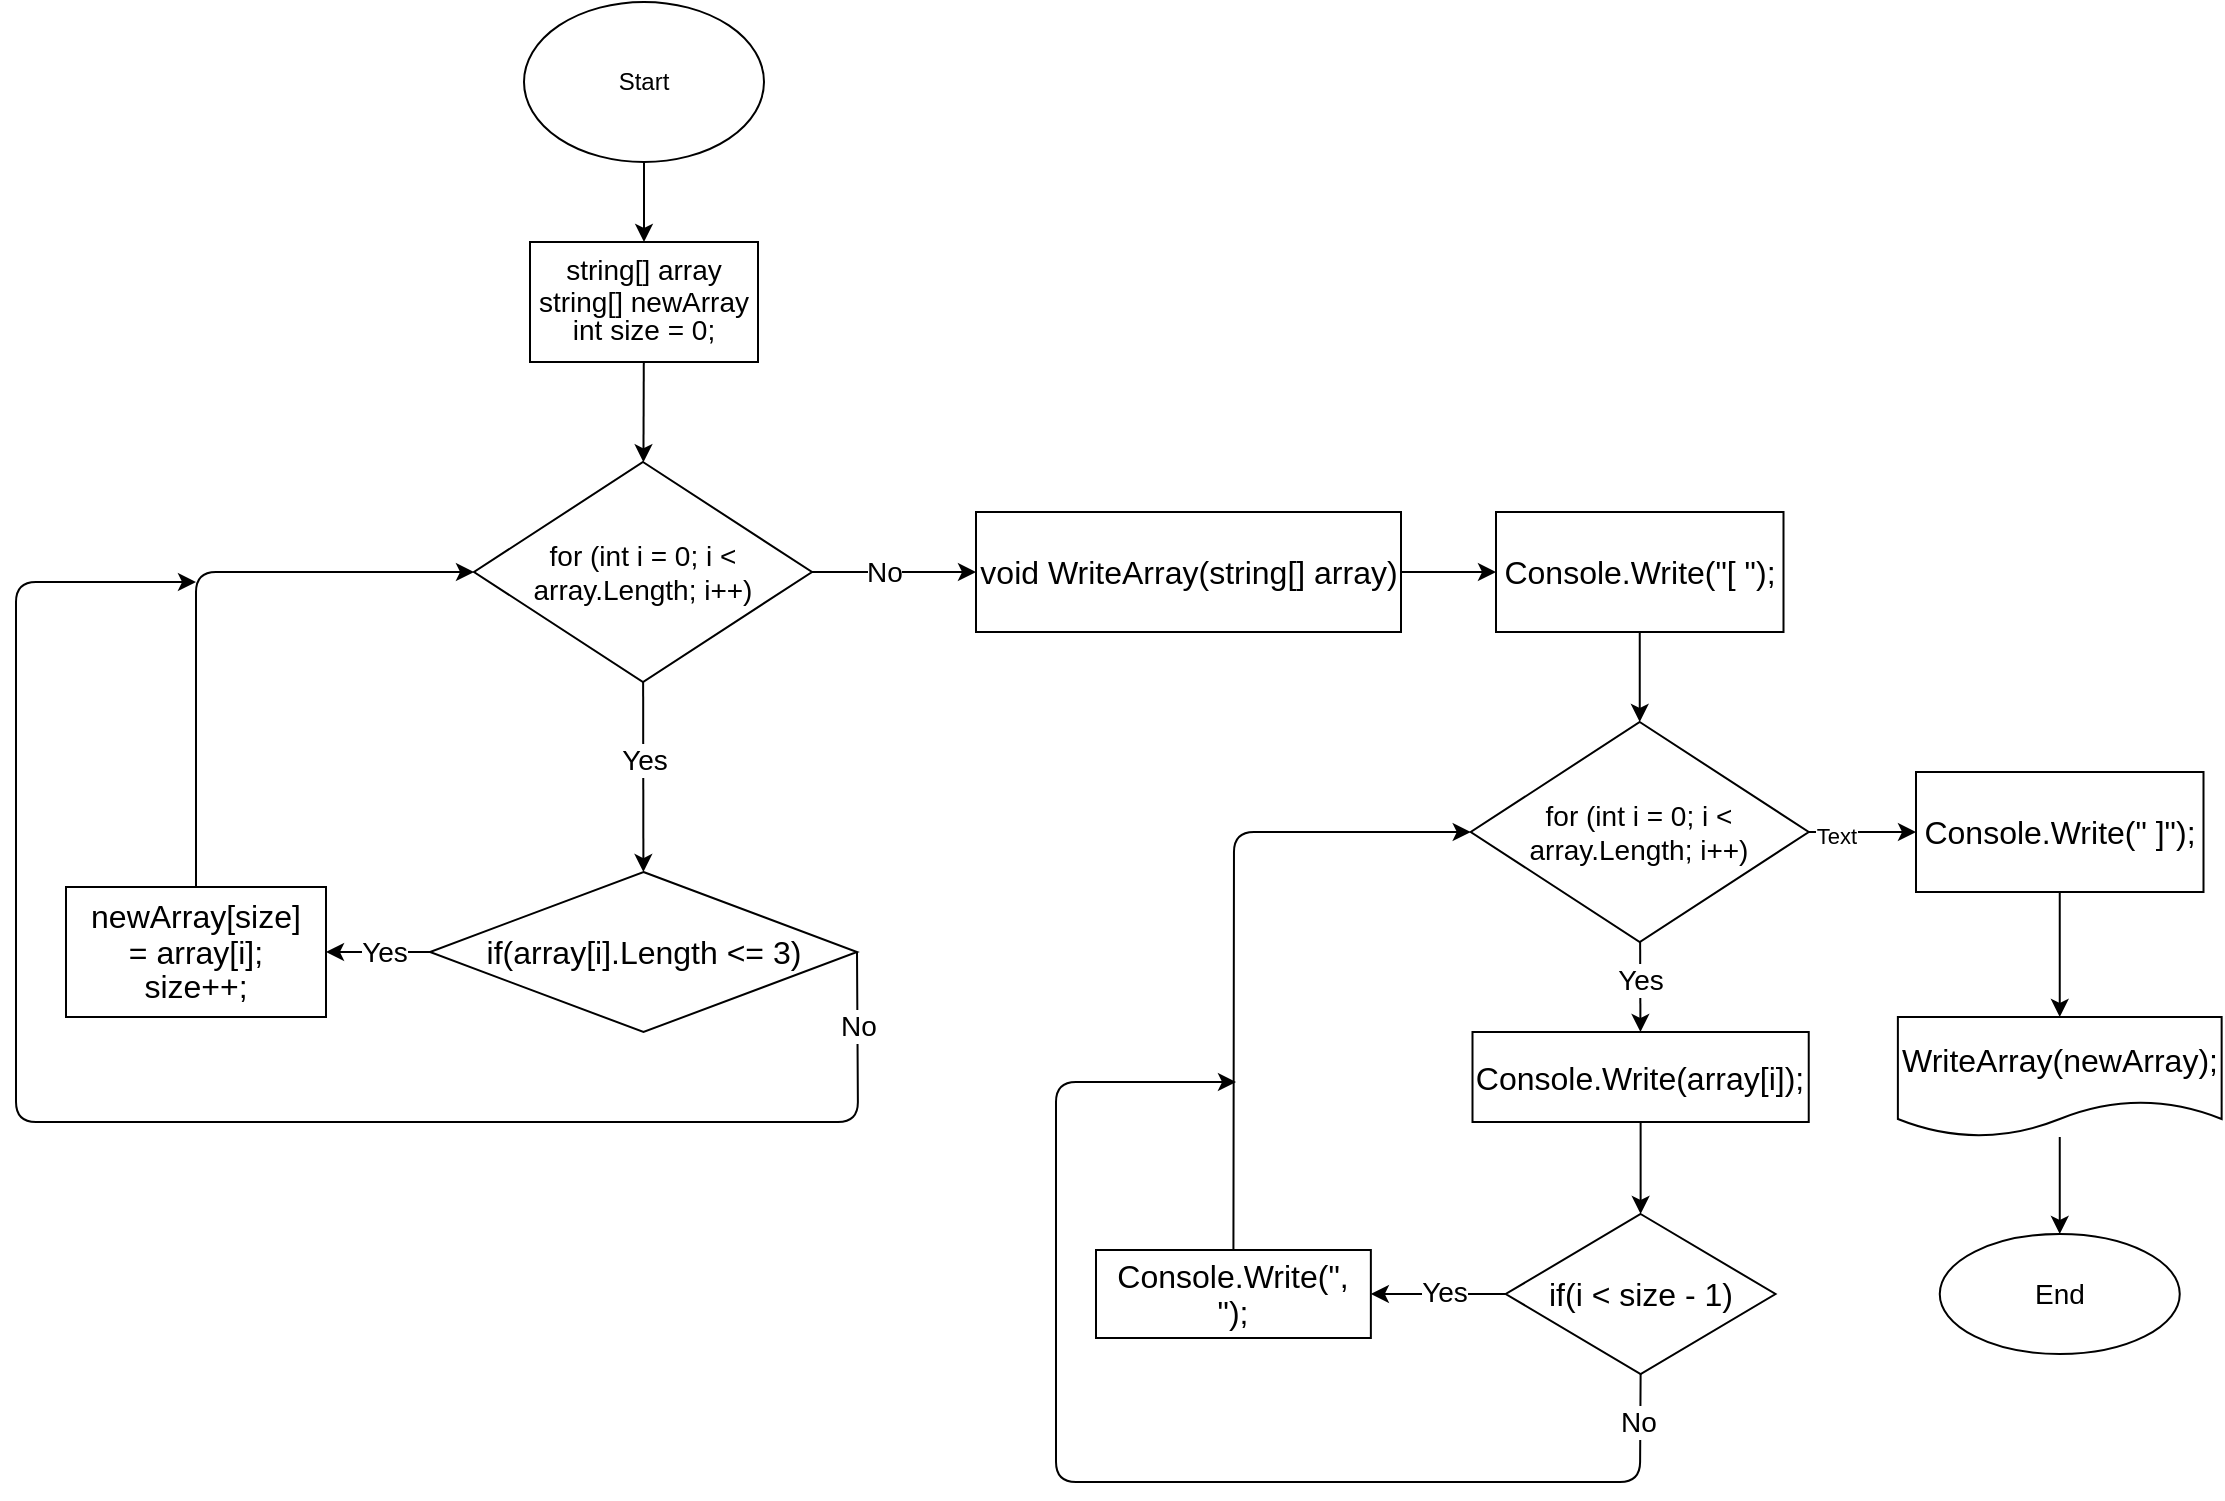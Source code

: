 <mxfile>
    <diagram id="gwNGmIrvXMTOF_ABRq2E" name="Страница 1">
        <mxGraphModel dx="471" dy="525" grid="1" gridSize="10" guides="1" tooltips="1" connect="1" arrows="1" fold="1" page="1" pageScale="1" pageWidth="827" pageHeight="1169" math="0" shadow="0">
            <root>
                <mxCell id="0"/>
                <mxCell id="1" parent="0"/>
                <mxCell id="7" value="" style="edgeStyle=none;html=1;" parent="1" source="2" target="6" edge="1">
                    <mxGeometry relative="1" as="geometry"/>
                </mxCell>
                <mxCell id="2" value="Start" style="ellipse;whiteSpace=wrap;html=1;" parent="1" vertex="1">
                    <mxGeometry x="354" y="60" width="120" height="80" as="geometry"/>
                </mxCell>
                <mxCell id="9" value="" style="edgeStyle=none;html=1;" parent="1" source="6" edge="1">
                    <mxGeometry relative="1" as="geometry">
                        <mxPoint x="413.722" y="290.127" as="targetPoint"/>
                    </mxGeometry>
                </mxCell>
                <mxCell id="6" value="&lt;span lang=&quot;EN-US&quot; style=&quot;line-height: 107% ; font-family: &amp;#34;calibri&amp;#34; , sans-serif&quot;&gt;&lt;font style=&quot;font-size: 14px&quot;&gt;string[] array&lt;br&gt;&lt;span lang=&quot;EN-US&quot; style=&quot;line-height: 107% ; font-family: &amp;#34;calibri&amp;#34; , sans-serif&quot;&gt;string[] newArray&lt;br&gt;&lt;/span&gt;int size = 0;&lt;/font&gt;&lt;br&gt;&lt;/span&gt;" style="whiteSpace=wrap;html=1;" parent="1" vertex="1">
                    <mxGeometry x="357" y="180" width="114" height="60" as="geometry"/>
                </mxCell>
                <mxCell id="14" value="" style="edgeStyle=none;html=1;fontSize=14;" parent="1" source="11" target="13" edge="1">
                    <mxGeometry relative="1" as="geometry"/>
                </mxCell>
                <mxCell id="29" value="Yes" style="edgeLabel;html=1;align=center;verticalAlign=middle;resizable=0;points=[];fontSize=14;" parent="14" vertex="1" connectable="0">
                    <mxGeometry x="-0.389" relative="1" as="geometry">
                        <mxPoint y="10" as="offset"/>
                    </mxGeometry>
                </mxCell>
                <mxCell id="28" value="" style="edgeStyle=none;html=1;fontSize=14;" parent="1" source="11" target="27" edge="1">
                    <mxGeometry relative="1" as="geometry"/>
                </mxCell>
                <mxCell id="30" value="No" style="edgeLabel;html=1;align=center;verticalAlign=middle;resizable=0;points=[];fontSize=14;" parent="28" vertex="1" connectable="0">
                    <mxGeometry x="-0.512" relative="1" as="geometry">
                        <mxPoint x="16" as="offset"/>
                    </mxGeometry>
                </mxCell>
                <mxCell id="11" value="&lt;p class=&quot;MsoNormal&quot;&gt;&lt;span lang=&quot;EN-US&quot; style=&quot;line-height: 107%&quot;&gt;&lt;font style=&quot;font-size: 14px&quot;&gt;for (int i = 0;&amp;nbsp;&lt;/font&gt;&lt;/span&gt;&lt;span style=&quot;font-size: 14px&quot;&gt;i &amp;lt; array.Length; i++)&lt;/span&gt;&lt;/p&gt;&lt;p class=&quot;MsoNormal&quot;&gt;&lt;span lang=&quot;EN-US&quot; style=&quot;font-size: 12.0pt ; line-height: 107%&quot;&gt;&lt;/span&gt;&lt;/p&gt;" style="rhombus;whiteSpace=wrap;html=1;" parent="1" vertex="1">
                    <mxGeometry x="329" y="290" width="169" height="110" as="geometry"/>
                </mxCell>
                <mxCell id="16" value="" style="edgeStyle=none;html=1;fontSize=14;" parent="1" source="13" target="15" edge="1">
                    <mxGeometry relative="1" as="geometry"/>
                </mxCell>
                <mxCell id="24" value="Yes" style="edgeLabel;html=1;align=center;verticalAlign=middle;resizable=0;points=[];fontSize=14;" parent="16" vertex="1" connectable="0">
                    <mxGeometry x="-0.5" y="1" relative="1" as="geometry">
                        <mxPoint x="-10" y="-1" as="offset"/>
                    </mxGeometry>
                </mxCell>
                <mxCell id="20" style="edgeStyle=none;html=1;exitX=1;exitY=0.5;exitDx=0;exitDy=0;fontSize=14;" parent="1" source="13" edge="1">
                    <mxGeometry relative="1" as="geometry">
                        <mxPoint x="190" y="350" as="targetPoint"/>
                        <Array as="points">
                            <mxPoint x="521" y="620"/>
                            <mxPoint x="100" y="620"/>
                            <mxPoint x="100" y="350"/>
                        </Array>
                    </mxGeometry>
                </mxCell>
                <mxCell id="26" value="No" style="edgeLabel;html=1;align=center;verticalAlign=middle;resizable=0;points=[];fontSize=14;" parent="20" vertex="1" connectable="0">
                    <mxGeometry x="-0.933" relative="1" as="geometry">
                        <mxPoint y="8" as="offset"/>
                    </mxGeometry>
                </mxCell>
                <mxCell id="13" value="&lt;span lang=&quot;EN-US&quot; style=&quot;font-size: 12.0pt ; line-height: 107% ; font-family: &amp;#34;calibri&amp;#34; , sans-serif&quot;&gt;if(array[i].Length &amp;lt;= 3)&lt;/span&gt;" style="rhombus;whiteSpace=wrap;html=1;" parent="1" vertex="1">
                    <mxGeometry x="307" y="495" width="213.5" height="80" as="geometry"/>
                </mxCell>
                <mxCell id="18" style="edgeStyle=none;html=1;exitX=0.5;exitY=0;exitDx=0;exitDy=0;entryX=0;entryY=0.5;entryDx=0;entryDy=0;fontSize=14;" parent="1" source="15" target="11" edge="1">
                    <mxGeometry relative="1" as="geometry">
                        <Array as="points">
                            <mxPoint x="190" y="345"/>
                        </Array>
                    </mxGeometry>
                </mxCell>
                <mxCell id="15" value="&lt;span lang=&quot;EN-US&quot; style=&quot;font-size: 12.0pt ; line-height: 107% ; font-family: &amp;#34;calibri&amp;#34; , sans-serif&quot;&gt;newArray[size]&lt;br&gt;= array[i];&lt;br&gt;&lt;span lang=&quot;EN-US&quot; style=&quot;font-size: 12pt ; line-height: 107%&quot;&gt;size++;&lt;/span&gt;&lt;br&gt;&lt;/span&gt;" style="whiteSpace=wrap;html=1;" parent="1" vertex="1">
                    <mxGeometry x="125" y="502.5" width="130" height="65" as="geometry"/>
                </mxCell>
                <mxCell id="32" value="" style="edgeStyle=none;html=1;fontSize=14;" parent="1" source="27" target="31" edge="1">
                    <mxGeometry relative="1" as="geometry"/>
                </mxCell>
                <mxCell id="27" value="&lt;span lang=&quot;EN-US&quot; style=&quot;font-size: 12.0pt ; line-height: 107% ; font-family: &amp;#34;calibri&amp;#34; , sans-serif&quot;&gt;void WriteArray(string[] array)&lt;/span&gt;" style="whiteSpace=wrap;html=1;" parent="1" vertex="1">
                    <mxGeometry x="580" y="315" width="212.5" height="60" as="geometry"/>
                </mxCell>
                <mxCell id="36" value="" style="edgeStyle=none;html=1;fontSize=14;entryX=0.5;entryY=0;entryDx=0;entryDy=0;" parent="1" edge="1">
                    <mxGeometry relative="1" as="geometry">
                        <mxPoint x="911.873" y="375" as="sourcePoint"/>
                        <mxPoint x="911.87" y="420" as="targetPoint"/>
                    </mxGeometry>
                </mxCell>
                <mxCell id="31" value="&lt;span lang=&quot;EN-US&quot; style=&quot;font-size: 12.0pt ; line-height: 107% ; font-family: &amp;#34;calibri&amp;#34; , sans-serif&quot;&gt;Console.Write(&quot;[ &quot;);&lt;/span&gt;" style="whiteSpace=wrap;html=1;" parent="1" vertex="1">
                    <mxGeometry x="840" y="315" width="143.75" height="60" as="geometry"/>
                </mxCell>
                <mxCell id="41" value="" style="edgeStyle=none;html=1;fontSize=14;" parent="1" source="37" target="40" edge="1">
                    <mxGeometry relative="1" as="geometry"/>
                </mxCell>
                <mxCell id="52" value="Yes" style="edgeLabel;html=1;align=center;verticalAlign=middle;resizable=0;points=[];fontSize=14;" parent="41" vertex="1" connectable="0">
                    <mxGeometry x="-0.463" relative="1" as="geometry">
                        <mxPoint y="7" as="offset"/>
                    </mxGeometry>
                </mxCell>
                <mxCell id="56" style="edgeStyle=none;html=1;exitX=1;exitY=0.5;exitDx=0;exitDy=0;entryX=0;entryY=0.5;entryDx=0;entryDy=0;fontSize=14;" parent="1" source="37" target="55" edge="1">
                    <mxGeometry relative="1" as="geometry"/>
                </mxCell>
                <mxCell id="61" value="Text" style="edgeLabel;html=1;align=center;verticalAlign=middle;resizable=0;points=[];" vertex="1" connectable="0" parent="56">
                    <mxGeometry x="-0.492" y="-2" relative="1" as="geometry">
                        <mxPoint as="offset"/>
                    </mxGeometry>
                </mxCell>
                <mxCell id="37" value="&lt;p class=&quot;MsoNormal&quot;&gt;&lt;span lang=&quot;EN-US&quot; style=&quot;line-height: 107%&quot;&gt;&lt;font style=&quot;font-size: 14px&quot;&gt;for (int i = 0;&amp;nbsp;&lt;/font&gt;&lt;/span&gt;&lt;span style=&quot;font-size: 14px&quot;&gt;i &amp;lt; array.Length; i++)&lt;/span&gt;&lt;/p&gt;&lt;p class=&quot;MsoNormal&quot;&gt;&lt;span lang=&quot;EN-US&quot; style=&quot;font-size: 12.0pt ; line-height: 107%&quot;&gt;&lt;/span&gt;&lt;/p&gt;" style="rhombus;whiteSpace=wrap;html=1;" parent="1" vertex="1">
                    <mxGeometry x="827.37" y="420" width="169" height="110" as="geometry"/>
                </mxCell>
                <mxCell id="45" style="edgeStyle=none;html=1;exitX=0.5;exitY=1;exitDx=0;exitDy=0;entryX=0.5;entryY=0;entryDx=0;entryDy=0;fontSize=14;" parent="1" source="40" target="44" edge="1">
                    <mxGeometry relative="1" as="geometry"/>
                </mxCell>
                <mxCell id="40" value="&lt;span lang=&quot;EN-US&quot; style=&quot;font-size: 12.0pt ; line-height: 107% ; font-family: &amp;#34;calibri&amp;#34; , sans-serif&quot;&gt;Console.Write(array[i]);&lt;/span&gt;" style="whiteSpace=wrap;html=1;" parent="1" vertex="1">
                    <mxGeometry x="828.25" y="575" width="168.12" height="45" as="geometry"/>
                </mxCell>
                <mxCell id="47" value="" style="edgeStyle=none;html=1;fontSize=14;" parent="1" source="44" target="46" edge="1">
                    <mxGeometry relative="1" as="geometry"/>
                </mxCell>
                <mxCell id="48" value="Yes" style="edgeLabel;html=1;align=center;verticalAlign=middle;resizable=0;points=[];fontSize=14;" parent="47" vertex="1" connectable="0">
                    <mxGeometry x="-0.322" y="-1" relative="1" as="geometry">
                        <mxPoint x="-8" as="offset"/>
                    </mxGeometry>
                </mxCell>
                <mxCell id="50" style="edgeStyle=none;html=1;exitX=0.5;exitY=1;exitDx=0;exitDy=0;fontSize=14;" parent="1" source="44" edge="1">
                    <mxGeometry relative="1" as="geometry">
                        <mxPoint x="710" y="600" as="targetPoint"/>
                        <Array as="points">
                            <mxPoint x="912" y="800"/>
                            <mxPoint x="620" y="800"/>
                            <mxPoint x="620" y="600"/>
                        </Array>
                    </mxGeometry>
                </mxCell>
                <mxCell id="51" value="No" style="edgeLabel;html=1;align=center;verticalAlign=middle;resizable=0;points=[];fontSize=14;" parent="50" vertex="1" connectable="0">
                    <mxGeometry x="-0.947" y="3" relative="1" as="geometry">
                        <mxPoint x="-4" y="7" as="offset"/>
                    </mxGeometry>
                </mxCell>
                <mxCell id="44" value="&lt;span lang=&quot;EN-US&quot; style=&quot;font-size: 12.0pt ; line-height: 107% ; font-family: &amp;#34;calibri&amp;#34; , sans-serif&quot;&gt;if(i &amp;lt; size - 1)&lt;/span&gt;" style="rhombus;whiteSpace=wrap;html=1;" parent="1" vertex="1">
                    <mxGeometry x="844.87" y="666" width="134.88" height="80" as="geometry"/>
                </mxCell>
                <mxCell id="49" style="edgeStyle=none;html=1;exitX=0.5;exitY=0;exitDx=0;exitDy=0;entryX=0;entryY=0.5;entryDx=0;entryDy=0;fontSize=14;" parent="1" source="46" target="37" edge="1">
                    <mxGeometry relative="1" as="geometry">
                        <Array as="points">
                            <mxPoint x="709" y="475"/>
                        </Array>
                    </mxGeometry>
                </mxCell>
                <mxCell id="46" value="&lt;span lang=&quot;EN-US&quot; style=&quot;font-size: 12.0pt ; line-height: 107% ; font-family: &amp;#34;calibri&amp;#34; , sans-serif&quot;&gt;Console.Write(&quot;, &quot;);&lt;/span&gt;" style="whiteSpace=wrap;html=1;" parent="1" vertex="1">
                    <mxGeometry x="640" y="684" width="137.43" height="44" as="geometry"/>
                </mxCell>
                <mxCell id="58" style="edgeStyle=none;html=1;exitX=0.5;exitY=1;exitDx=0;exitDy=0;entryX=0.5;entryY=0;entryDx=0;entryDy=0;fontSize=14;" parent="1" source="55" target="57" edge="1">
                    <mxGeometry relative="1" as="geometry"/>
                </mxCell>
                <mxCell id="55" value="&lt;span lang=&quot;EN-US&quot; style=&quot;font-size: 12.0pt ; line-height: 107% ; font-family: &amp;#34;calibri&amp;#34; , sans-serif&quot;&gt;Console.Write(&quot; ]&quot;);&lt;/span&gt;" style="whiteSpace=wrap;html=1;" parent="1" vertex="1">
                    <mxGeometry x="1050" y="445" width="143.75" height="60" as="geometry"/>
                </mxCell>
                <mxCell id="60" value="" style="edgeStyle=none;html=1;fontSize=14;" parent="1" source="57" target="59" edge="1">
                    <mxGeometry relative="1" as="geometry"/>
                </mxCell>
                <mxCell id="57" value="&lt;span lang=&quot;EN-US&quot; style=&quot;font-size: 12.0pt ; line-height: 107% ; font-family: &amp;#34;calibri&amp;#34; , sans-serif&quot;&gt;WriteArray(newArray);&lt;/span&gt;" style="shape=document;whiteSpace=wrap;html=1;boundedLbl=1;fontSize=14;" parent="1" vertex="1">
                    <mxGeometry x="1040.94" y="567.5" width="161.88" height="60" as="geometry"/>
                </mxCell>
                <mxCell id="59" value="End" style="ellipse;whiteSpace=wrap;html=1;fontSize=14;" parent="1" vertex="1">
                    <mxGeometry x="1061.88" y="676" width="120" height="60" as="geometry"/>
                </mxCell>
            </root>
        </mxGraphModel>
    </diagram>
</mxfile>